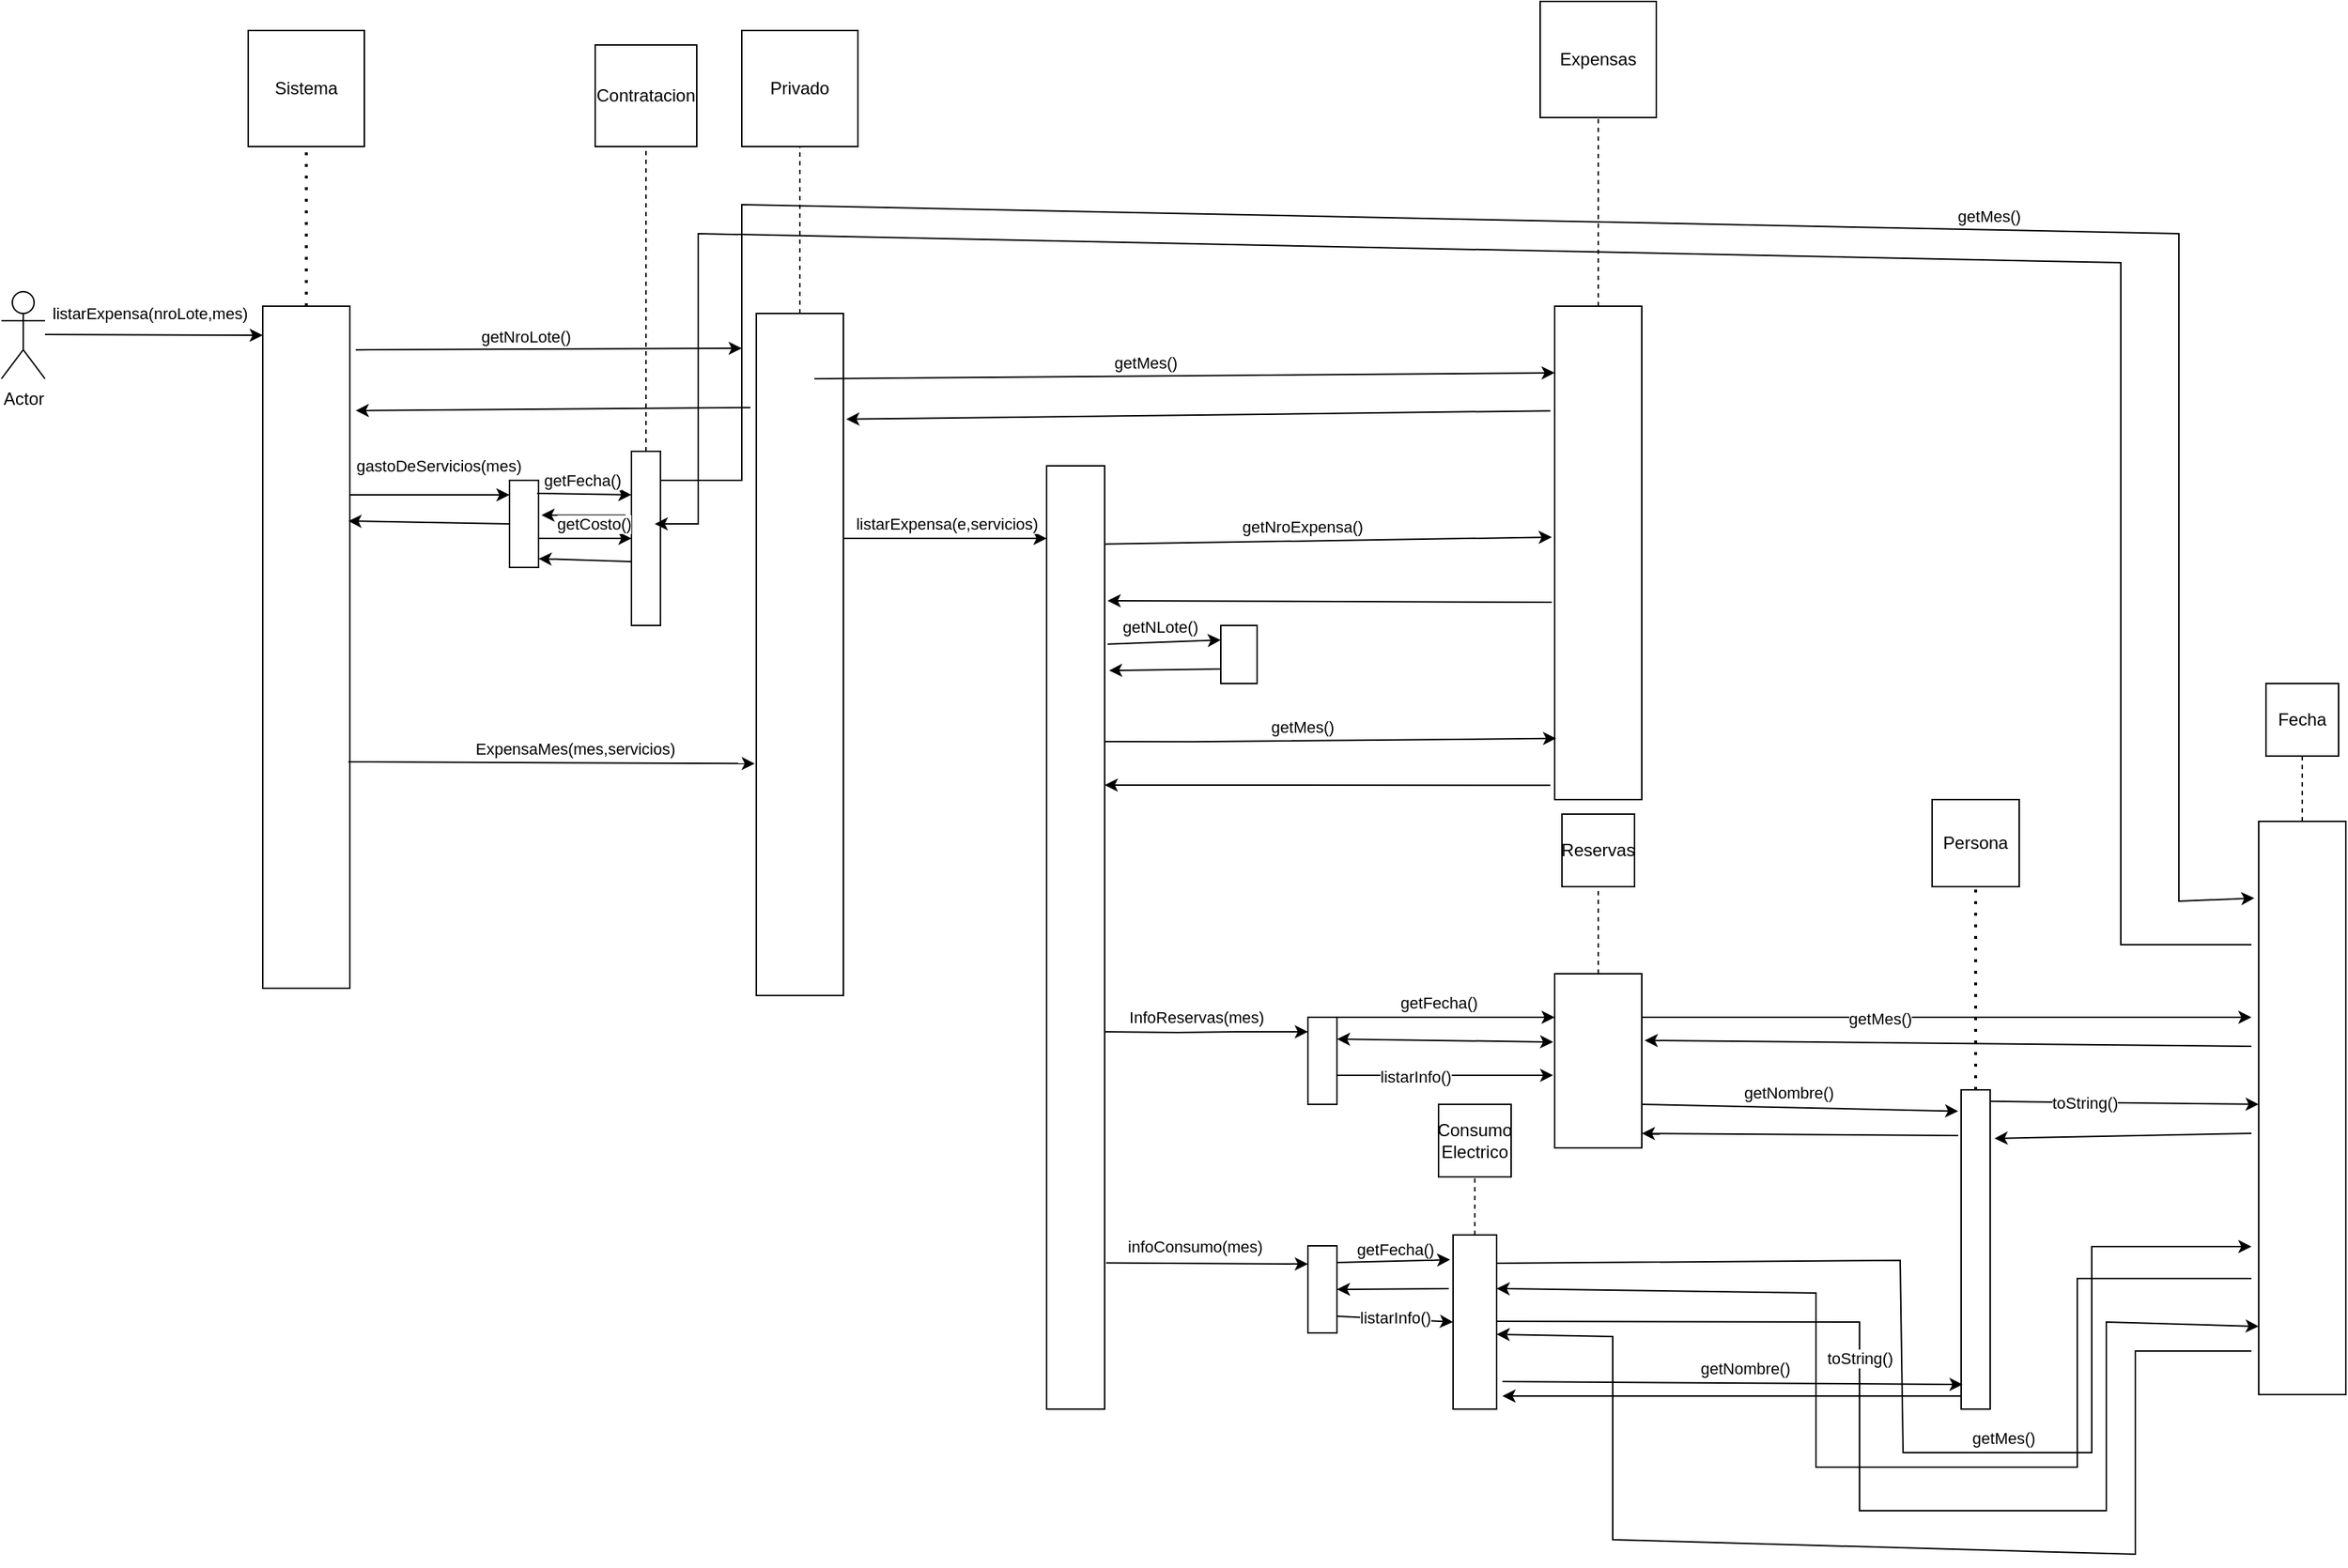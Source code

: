 <mxfile version="20.5.3" type="google"><diagram id="_0LcKJ_rSohPLtlx_5bl" name="Página-2"><mxGraphModel dx="1750" dy="1611" grid="1" gridSize="10" guides="1" tooltips="1" connect="1" arrows="1" fold="1" page="1" pageScale="1" pageWidth="827" pageHeight="1169" math="0" shadow="0"><root><mxCell id="0"/><mxCell id="1" parent="0"/><mxCell id="p4DmyChGTsbsWg-A2hpr-5" value="Actor" style="shape=umlActor;verticalLabelPosition=bottom;verticalAlign=top;html=1;outlineConnect=0;" vertex="1" parent="1"><mxGeometry x="-20" y="80" width="30" height="60" as="geometry"/></mxCell><mxCell id="p4DmyChGTsbsWg-A2hpr-6" value="" style="endArrow=classic;html=1;rounded=0;" edge="1" parent="1"><mxGeometry relative="1" as="geometry"><mxPoint x="10" y="109.5" as="sourcePoint"/><mxPoint x="160" y="110" as="targetPoint"/></mxGeometry></mxCell><mxCell id="p4DmyChGTsbsWg-A2hpr-10" value="listarExpensa(nroLote,mes)" style="edgeLabel;html=1;align=center;verticalAlign=middle;resizable=0;points=[];" vertex="1" connectable="0" parent="p4DmyChGTsbsWg-A2hpr-6"><mxGeometry x="-0.24" y="2" relative="1" as="geometry"><mxPoint x="15" y="-13" as="offset"/></mxGeometry></mxCell><mxCell id="p4DmyChGTsbsWg-A2hpr-11" value="" style="rounded=0;whiteSpace=wrap;html=1;direction=south;" vertex="1" parent="1"><mxGeometry x="160" y="90" width="60" height="470" as="geometry"/></mxCell><mxCell id="p4DmyChGTsbsWg-A2hpr-12" value="Sistema" style="whiteSpace=wrap;html=1;aspect=fixed;" vertex="1" parent="1"><mxGeometry x="150" y="-100" width="80" height="80" as="geometry"/></mxCell><mxCell id="p4DmyChGTsbsWg-A2hpr-13" value="" style="endArrow=none;dashed=1;html=1;dashPattern=1 3;strokeWidth=2;rounded=0;entryX=0.5;entryY=1;entryDx=0;entryDy=0;exitX=0;exitY=0.5;exitDx=0;exitDy=0;" edge="1" parent="1" source="p4DmyChGTsbsWg-A2hpr-11" target="p4DmyChGTsbsWg-A2hpr-12"><mxGeometry width="50" height="50" relative="1" as="geometry"><mxPoint x="250" y="70" as="sourcePoint"/><mxPoint x="300" y="20" as="targetPoint"/></mxGeometry></mxCell><mxCell id="p4DmyChGTsbsWg-A2hpr-14" value="" style="endArrow=classic;html=1;rounded=0;exitX=0.064;exitY=-0.067;exitDx=0;exitDy=0;exitPerimeter=0;" edge="1" parent="1" source="p4DmyChGTsbsWg-A2hpr-11"><mxGeometry relative="1" as="geometry"><mxPoint x="300" y="141" as="sourcePoint"/><mxPoint x="490" y="119" as="targetPoint"/></mxGeometry></mxCell><mxCell id="ZSdtZafCfttAlT9myxAN-2" value="getNroLote()" style="edgeLabel;html=1;align=center;verticalAlign=middle;resizable=0;points=[];" vertex="1" connectable="0" parent="p4DmyChGTsbsWg-A2hpr-14"><mxGeometry x="0.236" y="2" relative="1" as="geometry"><mxPoint x="-48" y="-7" as="offset"/></mxGeometry></mxCell><mxCell id="ZSdtZafCfttAlT9myxAN-1" value="" style="rounded=0;whiteSpace=wrap;html=1;direction=south;" vertex="1" parent="1"><mxGeometry x="500" y="95" width="60" height="470" as="geometry"/></mxCell><mxCell id="ZSdtZafCfttAlT9myxAN-3" value="Privado" style="whiteSpace=wrap;html=1;aspect=fixed;" vertex="1" parent="1"><mxGeometry x="490" y="-100" width="80" height="80" as="geometry"/></mxCell><mxCell id="ZSdtZafCfttAlT9myxAN-4" value="" style="endArrow=none;dashed=1;html=1;rounded=0;entryX=0.5;entryY=1;entryDx=0;entryDy=0;exitX=0;exitY=0.5;exitDx=0;exitDy=0;" edge="1" parent="1" source="ZSdtZafCfttAlT9myxAN-1" target="ZSdtZafCfttAlT9myxAN-3"><mxGeometry width="50" height="50" relative="1" as="geometry"><mxPoint x="430" y="80" as="sourcePoint"/><mxPoint x="380" y="30" as="targetPoint"/></mxGeometry></mxCell><mxCell id="ZSdtZafCfttAlT9myxAN-5" value="" style="endArrow=classic;html=1;rounded=0;exitX=0.138;exitY=1.067;exitDx=0;exitDy=0;exitPerimeter=0;entryX=0.153;entryY=-0.067;entryDx=0;entryDy=0;entryPerimeter=0;" edge="1" parent="1" source="ZSdtZafCfttAlT9myxAN-1" target="p4DmyChGTsbsWg-A2hpr-11"><mxGeometry width="50" height="50" relative="1" as="geometry"><mxPoint x="480" y="172" as="sourcePoint"/><mxPoint x="290" y="172" as="targetPoint"/><Array as="points"/></mxGeometry></mxCell><mxCell id="ZSdtZafCfttAlT9myxAN-6" value="" style="endArrow=classic;html=1;rounded=0;entryX=0.66;entryY=1.017;entryDx=0;entryDy=0;entryPerimeter=0;exitX=0.668;exitY=0.017;exitDx=0;exitDy=0;exitPerimeter=0;" edge="1" parent="1" source="p4DmyChGTsbsWg-A2hpr-11" target="ZSdtZafCfttAlT9myxAN-1"><mxGeometry relative="1" as="geometry"><mxPoint x="290" y="400" as="sourcePoint"/><mxPoint x="390" y="400" as="targetPoint"/></mxGeometry></mxCell><mxCell id="ZSdtZafCfttAlT9myxAN-9" value="ExpensaMes(mes,servicios)" style="edgeLabel;html=1;align=center;verticalAlign=middle;resizable=0;points=[];" vertex="1" connectable="0" parent="ZSdtZafCfttAlT9myxAN-6"><mxGeometry x="0.22" y="2" relative="1" as="geometry"><mxPoint x="-15" y="-8" as="offset"/></mxGeometry></mxCell><mxCell id="ZSdtZafCfttAlT9myxAN-10" value="" style="rounded=0;whiteSpace=wrap;html=1;direction=south;" vertex="1" parent="1"><mxGeometry x="1050" y="90" width="60" height="340" as="geometry"/></mxCell><mxCell id="ZSdtZafCfttAlT9myxAN-11" value="Expensas" style="whiteSpace=wrap;html=1;aspect=fixed;" vertex="1" parent="1"><mxGeometry x="1040" y="-120" width="80" height="80" as="geometry"/></mxCell><mxCell id="ZSdtZafCfttAlT9myxAN-12" value="" style="endArrow=none;dashed=1;html=1;rounded=0;exitX=0;exitY=0.5;exitDx=0;exitDy=0;entryX=0.5;entryY=1;entryDx=0;entryDy=0;" edge="1" parent="1" source="ZSdtZafCfttAlT9myxAN-10" target="ZSdtZafCfttAlT9myxAN-11"><mxGeometry width="50" height="50" relative="1" as="geometry"><mxPoint x="700" y="90" as="sourcePoint"/><mxPoint x="750" y="40" as="targetPoint"/></mxGeometry></mxCell><mxCell id="ZSdtZafCfttAlT9myxAN-13" value="" style="endArrow=classic;html=1;rounded=0;entryX=0.135;entryY=1;entryDx=0;entryDy=0;entryPerimeter=0;" edge="1" parent="1" target="ZSdtZafCfttAlT9myxAN-10"><mxGeometry relative="1" as="geometry"><mxPoint x="540" y="140" as="sourcePoint"/><mxPoint x="640" y="140" as="targetPoint"/></mxGeometry></mxCell><mxCell id="ZSdtZafCfttAlT9myxAN-15" value="getMes()" style="edgeLabel;html=1;align=center;verticalAlign=middle;resizable=0;points=[];" vertex="1" connectable="0" parent="ZSdtZafCfttAlT9myxAN-13"><mxGeometry x="-0.107" y="-1" relative="1" as="geometry"><mxPoint y="-10" as="offset"/></mxGeometry></mxCell><mxCell id="ZSdtZafCfttAlT9myxAN-16" value="" style="endArrow=classic;html=1;rounded=0;entryX=0.155;entryY=-0.033;entryDx=0;entryDy=0;entryPerimeter=0;exitX=0.212;exitY=1.05;exitDx=0;exitDy=0;exitPerimeter=0;" edge="1" parent="1" source="ZSdtZafCfttAlT9myxAN-10" target="ZSdtZafCfttAlT9myxAN-1"><mxGeometry width="50" height="50" relative="1" as="geometry"><mxPoint x="540" y="210" as="sourcePoint"/><mxPoint x="590" y="160" as="targetPoint"/></mxGeometry></mxCell><mxCell id="ZSdtZafCfttAlT9myxAN-17" value="" style="rounded=0;whiteSpace=wrap;html=1;direction=south;" vertex="1" parent="1"><mxGeometry x="700" y="200" width="40" height="650" as="geometry"/></mxCell><mxCell id="ZSdtZafCfttAlT9myxAN-18" value="" style="endArrow=classic;html=1;rounded=0;" edge="1" parent="1"><mxGeometry relative="1" as="geometry"><mxPoint x="560" y="250" as="sourcePoint"/><mxPoint x="700" y="250" as="targetPoint"/></mxGeometry></mxCell><mxCell id="ZSdtZafCfttAlT9myxAN-20" value="listarExpensa(e,servicios)" style="edgeLabel;html=1;align=center;verticalAlign=middle;resizable=0;points=[];" vertex="1" connectable="0" parent="ZSdtZafCfttAlT9myxAN-18"><mxGeometry x="-0.167" y="-2" relative="1" as="geometry"><mxPoint x="12" y="-12" as="offset"/></mxGeometry></mxCell><mxCell id="ZSdtZafCfttAlT9myxAN-21" value="" style="endArrow=classic;html=1;rounded=0;entryX=0.468;entryY=1.033;entryDx=0;entryDy=0;entryPerimeter=0;exitX=0.083;exitY=0;exitDx=0;exitDy=0;exitPerimeter=0;" edge="1" parent="1" source="ZSdtZafCfttAlT9myxAN-17" target="ZSdtZafCfttAlT9myxAN-10"><mxGeometry relative="1" as="geometry"><mxPoint x="740" y="240" as="sourcePoint"/><mxPoint x="840" y="240" as="targetPoint"/></mxGeometry></mxCell><mxCell id="ZSdtZafCfttAlT9myxAN-24" value="getNroExpensa()" style="edgeLabel;html=1;align=center;verticalAlign=middle;resizable=0;points=[];" vertex="1" connectable="0" parent="ZSdtZafCfttAlT9myxAN-21"><mxGeometry x="-0.117" y="-1" relative="1" as="geometry"><mxPoint y="-11" as="offset"/></mxGeometry></mxCell><mxCell id="ZSdtZafCfttAlT9myxAN-25" value="" style="endArrow=classic;html=1;rounded=0;entryX=0.143;entryY=-0.05;entryDx=0;entryDy=0;entryPerimeter=0;exitX=0.6;exitY=1.033;exitDx=0;exitDy=0;exitPerimeter=0;" edge="1" parent="1" source="ZSdtZafCfttAlT9myxAN-10" target="ZSdtZafCfttAlT9myxAN-17"><mxGeometry width="50" height="50" relative="1" as="geometry"><mxPoint x="790" y="320" as="sourcePoint"/><mxPoint x="840" y="270" as="targetPoint"/></mxGeometry></mxCell><mxCell id="ZSdtZafCfttAlT9myxAN-26" value="" style="rounded=0;whiteSpace=wrap;html=1;direction=south;" vertex="1" parent="1"><mxGeometry x="820" y="310" width="25" height="40" as="geometry"/></mxCell><mxCell id="ZSdtZafCfttAlT9myxAN-27" value="" style="endArrow=classic;html=1;rounded=0;exitX=0.189;exitY=-0.05;exitDx=0;exitDy=0;exitPerimeter=0;" edge="1" parent="1" source="ZSdtZafCfttAlT9myxAN-17"><mxGeometry relative="1" as="geometry"><mxPoint x="750" y="320" as="sourcePoint"/><mxPoint x="820" y="320" as="targetPoint"/></mxGeometry></mxCell><mxCell id="ZSdtZafCfttAlT9myxAN-29" value="getNLote()" style="edgeLabel;html=1;align=center;verticalAlign=middle;resizable=0;points=[];" vertex="1" connectable="0" parent="ZSdtZafCfttAlT9myxAN-27"><mxGeometry x="0.28" y="-3" relative="1" as="geometry"><mxPoint x="-14" y="-13" as="offset"/></mxGeometry></mxCell><mxCell id="ZSdtZafCfttAlT9myxAN-31" value="" style="endArrow=classic;html=1;rounded=0;exitX=0.75;exitY=1;exitDx=0;exitDy=0;entryX=0.217;entryY=-0.075;entryDx=0;entryDy=0;entryPerimeter=0;" edge="1" parent="1" source="ZSdtZafCfttAlT9myxAN-26" target="ZSdtZafCfttAlT9myxAN-17"><mxGeometry width="50" height="50" relative="1" as="geometry"><mxPoint x="740" y="400" as="sourcePoint"/><mxPoint x="790" y="350" as="targetPoint"/></mxGeometry></mxCell><mxCell id="ZSdtZafCfttAlT9myxAN-32" value="" style="endArrow=classic;html=1;rounded=0;entryX=0.876;entryY=0.983;entryDx=0;entryDy=0;entryPerimeter=0;" edge="1" parent="1" target="ZSdtZafCfttAlT9myxAN-10"><mxGeometry relative="1" as="geometry"><mxPoint x="740" y="390" as="sourcePoint"/><mxPoint x="920" y="390.0" as="targetPoint"/><Array as="points"><mxPoint x="800" y="390.07"/></Array></mxGeometry></mxCell><mxCell id="ZSdtZafCfttAlT9myxAN-34" value="getMes()" style="edgeLabel;html=1;align=center;verticalAlign=middle;resizable=0;points=[];" vertex="1" connectable="0" parent="ZSdtZafCfttAlT9myxAN-32"><mxGeometry x="-0.13" y="-1" relative="1" as="geometry"><mxPoint y="-11" as="offset"/></mxGeometry></mxCell><mxCell id="ZSdtZafCfttAlT9myxAN-35" value="" style="endArrow=classic;html=1;rounded=0;exitX=0.971;exitY=1.05;exitDx=0;exitDy=0;exitPerimeter=0;" edge="1" parent="1" source="ZSdtZafCfttAlT9myxAN-10"><mxGeometry width="50" height="50" relative="1" as="geometry"><mxPoint x="780" y="460" as="sourcePoint"/><mxPoint x="740" y="420" as="targetPoint"/></mxGeometry></mxCell><mxCell id="ZSdtZafCfttAlT9myxAN-36" value="" style="rounded=0;whiteSpace=wrap;html=1;direction=south;" vertex="1" parent="1"><mxGeometry x="880" y="580" width="20" height="60" as="geometry"/></mxCell><mxCell id="ZSdtZafCfttAlT9myxAN-37" value="" style="endArrow=classic;html=1;rounded=0;entryX=0.25;entryY=1;entryDx=0;entryDy=0;" edge="1" parent="1"><mxGeometry relative="1" as="geometry"><mxPoint x="740" y="590" as="sourcePoint"/><mxPoint x="880" y="590" as="targetPoint"/><Array as="points"><mxPoint x="790" y="590.5"/><mxPoint x="830" y="590"/></Array></mxGeometry></mxCell><mxCell id="ZSdtZafCfttAlT9myxAN-39" value="InfoReservas(mes)" style="edgeLabel;html=1;align=center;verticalAlign=middle;resizable=0;points=[];" vertex="1" connectable="0" parent="ZSdtZafCfttAlT9myxAN-37"><mxGeometry x="-0.22" relative="1" as="geometry"><mxPoint x="8" y="-11" as="offset"/></mxGeometry></mxCell><mxCell id="ZSdtZafCfttAlT9myxAN-40" value="Reservas" style="whiteSpace=wrap;html=1;aspect=fixed;" vertex="1" parent="1"><mxGeometry x="1055" y="440" width="50" height="50" as="geometry"/></mxCell><mxCell id="ZSdtZafCfttAlT9myxAN-41" value="" style="rounded=0;whiteSpace=wrap;html=1;direction=south;" vertex="1" parent="1"><mxGeometry x="1050" y="550" width="60" height="120" as="geometry"/></mxCell><mxCell id="ZSdtZafCfttAlT9myxAN-42" value="" style="endArrow=none;dashed=1;html=1;rounded=0;entryX=0.5;entryY=1;entryDx=0;entryDy=0;exitX=0;exitY=0.5;exitDx=0;exitDy=0;" edge="1" parent="1" source="ZSdtZafCfttAlT9myxAN-41" target="ZSdtZafCfttAlT9myxAN-40"><mxGeometry width="50" height="50" relative="1" as="geometry"><mxPoint x="970" y="540" as="sourcePoint"/><mxPoint x="1020" y="490" as="targetPoint"/></mxGeometry></mxCell><mxCell id="ZSdtZafCfttAlT9myxAN-44" value="Contratacion" style="whiteSpace=wrap;html=1;aspect=fixed;" vertex="1" parent="1"><mxGeometry x="389" y="-90" width="70" height="70" as="geometry"/></mxCell><mxCell id="ZSdtZafCfttAlT9myxAN-45" value="" style="endArrow=classic;html=1;rounded=0;entryX=0.25;entryY=1;entryDx=0;entryDy=0;" edge="1" parent="1" target="ZSdtZafCfttAlT9myxAN-41"><mxGeometry relative="1" as="geometry"><mxPoint x="900" y="580" as="sourcePoint"/><mxPoint x="1000" y="580" as="targetPoint"/></mxGeometry></mxCell><mxCell id="ZSdtZafCfttAlT9myxAN-47" value="getFecha()" style="edgeLabel;html=1;align=center;verticalAlign=middle;resizable=0;points=[];" vertex="1" connectable="0" parent="ZSdtZafCfttAlT9myxAN-45"><mxGeometry x="0.133" y="-1" relative="1" as="geometry"><mxPoint x="-15" y="-11" as="offset"/></mxGeometry></mxCell><mxCell id="ZSdtZafCfttAlT9myxAN-48" value="" style="endArrow=classic;html=1;rounded=0;" edge="1" parent="1"><mxGeometry relative="1" as="geometry"><mxPoint x="1110" y="580" as="sourcePoint"/><mxPoint x="1530" y="580" as="targetPoint"/></mxGeometry></mxCell><mxCell id="ZSdtZafCfttAlT9myxAN-50" value="getMes()" style="edgeLabel;html=1;align=center;verticalAlign=middle;resizable=0;points=[];" vertex="1" connectable="0" parent="ZSdtZafCfttAlT9myxAN-48"><mxGeometry x="-0.22" y="-1" relative="1" as="geometry"><mxPoint as="offset"/></mxGeometry></mxCell><mxCell id="ZSdtZafCfttAlT9myxAN-51" value="" style="endArrow=classic;startArrow=classic;html=1;rounded=0;entryX=0.25;entryY=0;entryDx=0;entryDy=0;exitX=0.392;exitY=1.017;exitDx=0;exitDy=0;exitPerimeter=0;" edge="1" parent="1" source="ZSdtZafCfttAlT9myxAN-41" target="ZSdtZafCfttAlT9myxAN-36"><mxGeometry width="50" height="50" relative="1" as="geometry"><mxPoint x="910" y="650" as="sourcePoint"/><mxPoint x="960" y="600" as="targetPoint"/></mxGeometry></mxCell><mxCell id="ZSdtZafCfttAlT9myxAN-52" value="" style="endArrow=classic;html=1;rounded=0;entryX=0.383;entryY=-0.033;entryDx=0;entryDy=0;entryPerimeter=0;" edge="1" parent="1" target="ZSdtZafCfttAlT9myxAN-41"><mxGeometry width="50" height="50" relative="1" as="geometry"><mxPoint x="1530" y="600" as="sourcePoint"/><mxPoint x="1210" y="600" as="targetPoint"/></mxGeometry></mxCell><mxCell id="ZSdtZafCfttAlT9myxAN-53" value="" style="endArrow=classic;html=1;rounded=0;entryX=0.583;entryY=1.017;entryDx=0;entryDy=0;entryPerimeter=0;" edge="1" parent="1" target="ZSdtZafCfttAlT9myxAN-41"><mxGeometry relative="1" as="geometry"><mxPoint x="900" y="620" as="sourcePoint"/><mxPoint x="1000" y="620" as="targetPoint"/></mxGeometry></mxCell><mxCell id="ZSdtZafCfttAlT9myxAN-55" value="listarInfo()" style="edgeLabel;html=1;align=center;verticalAlign=middle;resizable=0;points=[];" vertex="1" connectable="0" parent="ZSdtZafCfttAlT9myxAN-53"><mxGeometry x="-0.275" y="-1" relative="1" as="geometry"><mxPoint as="offset"/></mxGeometry></mxCell><mxCell id="ZSdtZafCfttAlT9myxAN-56" value="" style="rounded=0;whiteSpace=wrap;html=1;direction=south;" vertex="1" parent="1"><mxGeometry x="1330" y="630" width="20" height="220" as="geometry"/></mxCell><mxCell id="ZSdtZafCfttAlT9myxAN-57" value="" style="endArrow=classic;html=1;rounded=0;entryX=0.067;entryY=1.1;entryDx=0;entryDy=0;entryPerimeter=0;" edge="1" parent="1" target="ZSdtZafCfttAlT9myxAN-56"><mxGeometry relative="1" as="geometry"><mxPoint x="1110" y="640" as="sourcePoint"/><mxPoint x="1210" y="620" as="targetPoint"/></mxGeometry></mxCell><mxCell id="ZSdtZafCfttAlT9myxAN-60" value="getNombre()" style="edgeLabel;html=1;align=center;verticalAlign=middle;resizable=0;points=[];" vertex="1" connectable="0" parent="ZSdtZafCfttAlT9myxAN-57"><mxGeometry x="-0.298" y="-2" relative="1" as="geometry"><mxPoint x="24" y="-12" as="offset"/></mxGeometry></mxCell><mxCell id="ZSdtZafCfttAlT9myxAN-61" value="" style="endArrow=classic;html=1;rounded=0;entryX=0.917;entryY=0;entryDx=0;entryDy=0;entryPerimeter=0;exitX=0.143;exitY=1.1;exitDx=0;exitDy=0;exitPerimeter=0;" edge="1" parent="1" source="ZSdtZafCfttAlT9myxAN-56" target="ZSdtZafCfttAlT9myxAN-41"><mxGeometry width="50" height="50" relative="1" as="geometry"><mxPoint x="1320" y="660" as="sourcePoint"/><mxPoint x="1190" y="650" as="targetPoint"/></mxGeometry></mxCell><mxCell id="ZSdtZafCfttAlT9myxAN-62" value="Persona" style="whiteSpace=wrap;html=1;aspect=fixed;" vertex="1" parent="1"><mxGeometry x="1310" y="430" width="60" height="60" as="geometry"/></mxCell><mxCell id="ZSdtZafCfttAlT9myxAN-63" value="" style="endArrow=none;dashed=1;html=1;dashPattern=1 3;strokeWidth=2;rounded=0;entryX=0.5;entryY=1;entryDx=0;entryDy=0;exitX=0;exitY=0.5;exitDx=0;exitDy=0;" edge="1" parent="1" source="ZSdtZafCfttAlT9myxAN-56" target="ZSdtZafCfttAlT9myxAN-62"><mxGeometry width="50" height="50" relative="1" as="geometry"><mxPoint x="1350" y="570" as="sourcePoint"/><mxPoint x="1400" y="520" as="targetPoint"/></mxGeometry></mxCell><mxCell id="ZSdtZafCfttAlT9myxAN-64" value="" style="endArrow=classic;html=1;rounded=0;exitX=0.036;exitY=0;exitDx=0;exitDy=0;exitPerimeter=0;" edge="1" parent="1" source="ZSdtZafCfttAlT9myxAN-56"><mxGeometry relative="1" as="geometry"><mxPoint x="1435" y="640" as="sourcePoint"/><mxPoint x="1535" y="640" as="targetPoint"/></mxGeometry></mxCell><mxCell id="ZSdtZafCfttAlT9myxAN-66" value="toString()" style="edgeLabel;html=1;align=center;verticalAlign=middle;resizable=0;points=[];" vertex="1" connectable="0" parent="ZSdtZafCfttAlT9myxAN-64"><mxGeometry x="-0.3" relative="1" as="geometry"><mxPoint as="offset"/></mxGeometry></mxCell><mxCell id="ZSdtZafCfttAlT9myxAN-67" value="" style="endArrow=classic;html=1;rounded=0;entryX=0.152;entryY=-0.15;entryDx=0;entryDy=0;entryPerimeter=0;" edge="1" parent="1" target="ZSdtZafCfttAlT9myxAN-56"><mxGeometry width="50" height="50" relative="1" as="geometry"><mxPoint x="1530" y="660" as="sourcePoint"/><mxPoint x="1480" y="650" as="targetPoint"/></mxGeometry></mxCell><mxCell id="ZSdtZafCfttAlT9myxAN-68" value="Consumo&lt;br&gt;Electrico" style="whiteSpace=wrap;html=1;aspect=fixed;" vertex="1" parent="1"><mxGeometry x="970" y="640" width="50" height="50" as="geometry"/></mxCell><mxCell id="ZSdtZafCfttAlT9myxAN-69" value="" style="rounded=0;whiteSpace=wrap;html=1;direction=south;" vertex="1" parent="1"><mxGeometry x="980" y="730" width="30" height="120" as="geometry"/></mxCell><mxCell id="ZSdtZafCfttAlT9myxAN-70" value="" style="endArrow=none;dashed=1;html=1;rounded=0;entryX=0.5;entryY=1;entryDx=0;entryDy=0;exitX=0;exitY=0.5;exitDx=0;exitDy=0;" edge="1" parent="1" source="ZSdtZafCfttAlT9myxAN-69" target="ZSdtZafCfttAlT9myxAN-68"><mxGeometry width="50" height="50" relative="1" as="geometry"><mxPoint x="800" y="760" as="sourcePoint"/><mxPoint x="850" y="710" as="targetPoint"/></mxGeometry></mxCell><mxCell id="ZSdtZafCfttAlT9myxAN-71" value="" style="rounded=0;whiteSpace=wrap;html=1;direction=south;" vertex="1" parent="1"><mxGeometry x="880" y="737.5" width="20" height="60" as="geometry"/></mxCell><mxCell id="ZSdtZafCfttAlT9myxAN-72" value="" style="endArrow=classic;html=1;rounded=0;exitX=0.845;exitY=-0.025;exitDx=0;exitDy=0;exitPerimeter=0;" edge="1" parent="1" source="ZSdtZafCfttAlT9myxAN-17"><mxGeometry relative="1" as="geometry"><mxPoint x="780" y="750" as="sourcePoint"/><mxPoint x="880" y="750" as="targetPoint"/></mxGeometry></mxCell><mxCell id="ZSdtZafCfttAlT9myxAN-74" value="infoConsumo(mes)" style="edgeLabel;html=1;align=center;verticalAlign=middle;resizable=0;points=[];" vertex="1" connectable="0" parent="ZSdtZafCfttAlT9myxAN-72"><mxGeometry x="-0.194" y="-3" relative="1" as="geometry"><mxPoint x="5" y="-15" as="offset"/></mxGeometry></mxCell><mxCell id="ZSdtZafCfttAlT9myxAN-75" value="" style="endArrow=classic;html=1;rounded=0;entryX=0.142;entryY=1.067;entryDx=0;entryDy=0;entryPerimeter=0;" edge="1" parent="1" target="ZSdtZafCfttAlT9myxAN-69"><mxGeometry relative="1" as="geometry"><mxPoint x="900" y="749" as="sourcePoint"/><mxPoint x="950" y="680" as="targetPoint"/></mxGeometry></mxCell><mxCell id="ZSdtZafCfttAlT9myxAN-77" value="getFecha()" style="edgeLabel;html=1;align=center;verticalAlign=middle;resizable=0;points=[];" vertex="1" connectable="0" parent="ZSdtZafCfttAlT9myxAN-75"><mxGeometry x="-0.375" y="-3" relative="1" as="geometry"><mxPoint x="15" y="-12" as="offset"/></mxGeometry></mxCell><mxCell id="ZSdtZafCfttAlT9myxAN-78" value="" style="endArrow=classic;html=1;rounded=0;entryX=0.5;entryY=0;entryDx=0;entryDy=0;exitX=0.308;exitY=1.1;exitDx=0;exitDy=0;exitPerimeter=0;" edge="1" parent="1" source="ZSdtZafCfttAlT9myxAN-69" target="ZSdtZafCfttAlT9myxAN-71"><mxGeometry width="50" height="50" relative="1" as="geometry"><mxPoint x="910" y="840" as="sourcePoint"/><mxPoint x="960" y="790" as="targetPoint"/></mxGeometry></mxCell><mxCell id="ZSdtZafCfttAlT9myxAN-79" value="" style="endArrow=classic;html=1;rounded=0;entryX=0.5;entryY=1;entryDx=0;entryDy=0;" edge="1" parent="1" target="ZSdtZafCfttAlT9myxAN-69"><mxGeometry relative="1" as="geometry"><mxPoint x="900" y="786" as="sourcePoint"/><mxPoint x="970" y="830" as="targetPoint"/></mxGeometry></mxCell><mxCell id="ZSdtZafCfttAlT9myxAN-81" value="listarInfo()" style="edgeLabel;html=1;align=center;verticalAlign=middle;resizable=0;points=[];" vertex="1" connectable="0" parent="ZSdtZafCfttAlT9myxAN-79"><mxGeometry x="-0.25" y="1" relative="1" as="geometry"><mxPoint x="10" as="offset"/></mxGeometry></mxCell><mxCell id="ZSdtZafCfttAlT9myxAN-82" value="" style="endArrow=classic;html=1;rounded=0;exitX=0.1;exitY=-0.067;exitDx=0;exitDy=0;exitPerimeter=0;" edge="1" parent="1"><mxGeometry relative="1" as="geometry"><mxPoint x="1010.0" y="749.5" as="sourcePoint"/><mxPoint x="1530" y="738" as="targetPoint"/><Array as="points"><mxPoint x="1287.99" y="747.5"/><mxPoint x="1290" y="880"/><mxPoint x="1420" y="880"/><mxPoint x="1420" y="738"/></Array></mxGeometry></mxCell><mxCell id="ZSdtZafCfttAlT9myxAN-84" value="getMes()" style="edgeLabel;html=1;align=center;verticalAlign=middle;resizable=0;points=[];" vertex="1" connectable="0" parent="ZSdtZafCfttAlT9myxAN-82"><mxGeometry x="0.24" y="-4" relative="1" as="geometry"><mxPoint x="-12" y="-14" as="offset"/></mxGeometry></mxCell><mxCell id="ZSdtZafCfttAlT9myxAN-85" value="" style="endArrow=classic;html=1;rounded=0;entryX=0.308;entryY=0;entryDx=0;entryDy=0;entryPerimeter=0;" edge="1" parent="1" target="ZSdtZafCfttAlT9myxAN-69"><mxGeometry width="50" height="50" relative="1" as="geometry"><mxPoint x="1530" y="760" as="sourcePoint"/><mxPoint x="1110" y="790" as="targetPoint"/><Array as="points"><mxPoint x="1410" y="760"/><mxPoint x="1410" y="890"/><mxPoint x="1230" y="890"/><mxPoint x="1230" y="770"/></Array></mxGeometry></mxCell><mxCell id="ZSdtZafCfttAlT9myxAN-88" value="" style="endArrow=classic;html=1;rounded=0;entryX=0.923;entryY=0.95;entryDx=0;entryDy=0;entryPerimeter=0;exitX=0.842;exitY=-0.133;exitDx=0;exitDy=0;exitPerimeter=0;" edge="1" parent="1" source="ZSdtZafCfttAlT9myxAN-69" target="ZSdtZafCfttAlT9myxAN-56"><mxGeometry relative="1" as="geometry"><mxPoint x="1010" y="799.5" as="sourcePoint"/><mxPoint x="1330" y="797.5" as="targetPoint"/><Array as="points"/></mxGeometry></mxCell><mxCell id="ZSdtZafCfttAlT9myxAN-90" value="getNombre()" style="edgeLabel;html=1;align=center;verticalAlign=middle;resizable=0;points=[];" vertex="1" connectable="0" parent="ZSdtZafCfttAlT9myxAN-88"><mxGeometry x="-0.24" y="-4" relative="1" as="geometry"><mxPoint x="46" y="-14" as="offset"/></mxGeometry></mxCell><mxCell id="ZSdtZafCfttAlT9myxAN-91" value="" style="endArrow=classic;html=1;rounded=0;entryX=0.925;entryY=-0.133;entryDx=0;entryDy=0;entryPerimeter=0;" edge="1" parent="1" target="ZSdtZafCfttAlT9myxAN-69"><mxGeometry width="50" height="50" relative="1" as="geometry"><mxPoint x="1330" y="841" as="sourcePoint"/><mxPoint x="1130" y="810" as="targetPoint"/></mxGeometry></mxCell><mxCell id="ZSdtZafCfttAlT9myxAN-92" value="" style="rounded=0;whiteSpace=wrap;html=1;direction=south;" vertex="1" parent="1"><mxGeometry x="330" y="210" width="20" height="60" as="geometry"/></mxCell><mxCell id="ZSdtZafCfttAlT9myxAN-93" value="" style="endArrow=classic;html=1;rounded=0;" edge="1" parent="1"><mxGeometry relative="1" as="geometry"><mxPoint x="220" y="220" as="sourcePoint"/><mxPoint x="330" y="220" as="targetPoint"/></mxGeometry></mxCell><mxCell id="ZSdtZafCfttAlT9myxAN-95" value="gastoDeServicios(mes)" style="edgeLabel;html=1;align=center;verticalAlign=middle;resizable=0;points=[];" vertex="1" connectable="0" parent="ZSdtZafCfttAlT9myxAN-93"><mxGeometry x="0.26" y="1" relative="1" as="geometry"><mxPoint x="-9" y="-19" as="offset"/></mxGeometry></mxCell><mxCell id="ZSdtZafCfttAlT9myxAN-97" value="" style="endArrow=classic;html=1;rounded=0;entryX=0.315;entryY=0.017;entryDx=0;entryDy=0;entryPerimeter=0;exitX=0.5;exitY=1;exitDx=0;exitDy=0;" edge="1" parent="1" source="ZSdtZafCfttAlT9myxAN-92" target="p4DmyChGTsbsWg-A2hpr-11"><mxGeometry width="50" height="50" relative="1" as="geometry"><mxPoint x="290" y="300" as="sourcePoint"/><mxPoint x="340" y="250" as="targetPoint"/></mxGeometry></mxCell><mxCell id="ZSdtZafCfttAlT9myxAN-98" value="" style="rounded=0;whiteSpace=wrap;html=1;direction=south;" vertex="1" parent="1"><mxGeometry x="414" y="190" width="20" height="120" as="geometry"/></mxCell><mxCell id="ZSdtZafCfttAlT9myxAN-104" value="" style="endArrow=classic;html=1;rounded=0;exitX=0.15;exitY=0.05;exitDx=0;exitDy=0;entryX=0.25;entryY=1;entryDx=0;entryDy=0;exitPerimeter=0;" edge="1" parent="1" source="ZSdtZafCfttAlT9myxAN-92" target="ZSdtZafCfttAlT9myxAN-98"><mxGeometry relative="1" as="geometry"><mxPoint x="310" y="300" as="sourcePoint"/><mxPoint x="380" y="300" as="targetPoint"/></mxGeometry></mxCell><mxCell id="ZSdtZafCfttAlT9myxAN-106" value="getFecha()" style="edgeLabel;html=1;align=center;verticalAlign=middle;resizable=0;points=[];" vertex="1" connectable="0" parent="ZSdtZafCfttAlT9myxAN-104"><mxGeometry x="0.24" y="-1" relative="1" as="geometry"><mxPoint x="-10" y="-11" as="offset"/></mxGeometry></mxCell><mxCell id="ZSdtZafCfttAlT9myxAN-107" value="" style="endArrow=classic;html=1;rounded=0;entryX=0.4;entryY=-0.1;entryDx=0;entryDy=0;entryPerimeter=0;" edge="1" parent="1" target="ZSdtZafCfttAlT9myxAN-92"><mxGeometry width="50" height="50" relative="1" as="geometry"><mxPoint x="410" y="234" as="sourcePoint"/><mxPoint x="390" y="300" as="targetPoint"/></mxGeometry></mxCell><mxCell id="ZSdtZafCfttAlT9myxAN-108" value="" style="endArrow=none;dashed=1;html=1;rounded=0;exitX=0;exitY=0.5;exitDx=0;exitDy=0;entryX=0.5;entryY=1;entryDx=0;entryDy=0;" edge="1" parent="1" source="ZSdtZafCfttAlT9myxAN-98" target="ZSdtZafCfttAlT9myxAN-44"><mxGeometry width="50" height="50" relative="1" as="geometry"><mxPoint x="410" y="250" as="sourcePoint"/><mxPoint x="420" y="50" as="targetPoint"/></mxGeometry></mxCell><mxCell id="ZSdtZafCfttAlT9myxAN-109" value="" style="endArrow=classic;html=1;rounded=0;entryX=0.5;entryY=1;entryDx=0;entryDy=0;" edge="1" parent="1" target="ZSdtZafCfttAlT9myxAN-98"><mxGeometry relative="1" as="geometry"><mxPoint x="350" y="250" as="sourcePoint"/><mxPoint x="380" y="330" as="targetPoint"/></mxGeometry></mxCell><mxCell id="ZSdtZafCfttAlT9myxAN-111" value="getCosto()" style="edgeLabel;html=1;align=center;verticalAlign=middle;resizable=0;points=[];" vertex="1" connectable="0" parent="ZSdtZafCfttAlT9myxAN-109"><mxGeometry x="0.26" y="-1" relative="1" as="geometry"><mxPoint x="-3" y="-11" as="offset"/></mxGeometry></mxCell><mxCell id="ZSdtZafCfttAlT9myxAN-112" value="" style="endArrow=classic;html=1;rounded=0;entryX=0.9;entryY=0;entryDx=0;entryDy=0;entryPerimeter=0;exitX=0.633;exitY=1;exitDx=0;exitDy=0;exitPerimeter=0;" edge="1" parent="1" source="ZSdtZafCfttAlT9myxAN-98" target="ZSdtZafCfttAlT9myxAN-92"><mxGeometry width="50" height="50" relative="1" as="geometry"><mxPoint x="330" y="340" as="sourcePoint"/><mxPoint x="380" y="290" as="targetPoint"/></mxGeometry></mxCell><mxCell id="ZSdtZafCfttAlT9myxAN-113" value="" style="endArrow=classic;html=1;rounded=0;entryX=0.134;entryY=1.05;entryDx=0;entryDy=0;entryPerimeter=0;" edge="1" parent="1" target="ZSdtZafCfttAlT9myxAN-122"><mxGeometry relative="1" as="geometry"><mxPoint x="434" y="210" as="sourcePoint"/><mxPoint x="1480" y="360" as="targetPoint"/><Array as="points"><mxPoint x="490" y="210"/><mxPoint x="490" y="20"/><mxPoint x="1480" y="40"/><mxPoint x="1480" y="500"/></Array></mxGeometry></mxCell><mxCell id="ZSdtZafCfttAlT9myxAN-116" value="getMes()" style="edgeLabel;html=1;align=center;verticalAlign=middle;resizable=0;points=[];" vertex="1" connectable="0" parent="ZSdtZafCfttAlT9myxAN-113"><mxGeometry x="0.28" relative="1" as="geometry"><mxPoint x="-14" y="-10" as="offset"/></mxGeometry></mxCell><mxCell id="ZSdtZafCfttAlT9myxAN-117" value="" style="endArrow=classic;html=1;rounded=0;entryX=0.417;entryY=0.2;entryDx=0;entryDy=0;entryPerimeter=0;" edge="1" parent="1" target="ZSdtZafCfttAlT9myxAN-98"><mxGeometry width="50" height="50" relative="1" as="geometry"><mxPoint x="1530" y="530" as="sourcePoint"/><mxPoint x="490" y="330" as="targetPoint"/><Array as="points"><mxPoint x="1440" y="530"/><mxPoint x="1440" y="60"/><mxPoint x="460" y="40"/><mxPoint x="460" y="240"/></Array></mxGeometry></mxCell><mxCell id="ZSdtZafCfttAlT9myxAN-118" value="" style="endArrow=classic;html=1;rounded=0;entryX=0.881;entryY=1;entryDx=0;entryDy=0;entryPerimeter=0;" edge="1" parent="1" target="ZSdtZafCfttAlT9myxAN-122"><mxGeometry relative="1" as="geometry"><mxPoint x="1010" y="789.5" as="sourcePoint"/><mxPoint x="1530" y="770" as="targetPoint"/><Array as="points"><mxPoint x="1260" y="790"/><mxPoint x="1260" y="920"/><mxPoint x="1430" y="920"/><mxPoint x="1430" y="790"/></Array></mxGeometry></mxCell><mxCell id="ZSdtZafCfttAlT9myxAN-119" value="toString()" style="edgeLabel;html=1;align=center;verticalAlign=middle;resizable=0;points=[];" vertex="1" connectable="0" parent="ZSdtZafCfttAlT9myxAN-118"><mxGeometry x="-0.3" relative="1" as="geometry"><mxPoint as="offset"/></mxGeometry></mxCell><mxCell id="ZSdtZafCfttAlT9myxAN-120" value="" style="endArrow=classic;html=1;rounded=0;entryX=0.152;entryY=-0.15;entryDx=0;entryDy=0;entryPerimeter=0;" edge="1" parent="1"><mxGeometry width="50" height="50" relative="1" as="geometry"><mxPoint x="1530" y="810" as="sourcePoint"/><mxPoint x="1010" y="798.44" as="targetPoint"/><Array as="points"><mxPoint x="1450" y="810"/><mxPoint x="1450" y="950"/><mxPoint x="1090" y="940"/><mxPoint x="1090" y="800"/></Array></mxGeometry></mxCell><mxCell id="ZSdtZafCfttAlT9myxAN-121" value="Fecha" style="whiteSpace=wrap;html=1;aspect=fixed;" vertex="1" parent="1"><mxGeometry x="1540" y="350" width="50" height="50" as="geometry"/></mxCell><mxCell id="ZSdtZafCfttAlT9myxAN-122" value="" style="rounded=0;whiteSpace=wrap;html=1;direction=south;" vertex="1" parent="1"><mxGeometry x="1535" y="445" width="60" height="395" as="geometry"/></mxCell><mxCell id="ZSdtZafCfttAlT9myxAN-123" value="" style="endArrow=none;dashed=1;html=1;rounded=0;exitX=0;exitY=0.5;exitDx=0;exitDy=0;entryX=0.5;entryY=1;entryDx=0;entryDy=0;" edge="1" parent="1" source="ZSdtZafCfttAlT9myxAN-122" target="ZSdtZafCfttAlT9myxAN-121"><mxGeometry width="50" height="50" relative="1" as="geometry"><mxPoint x="1430" y="390" as="sourcePoint"/><mxPoint x="1480" y="340" as="targetPoint"/></mxGeometry></mxCell></root></mxGraphModel></diagram></mxfile>